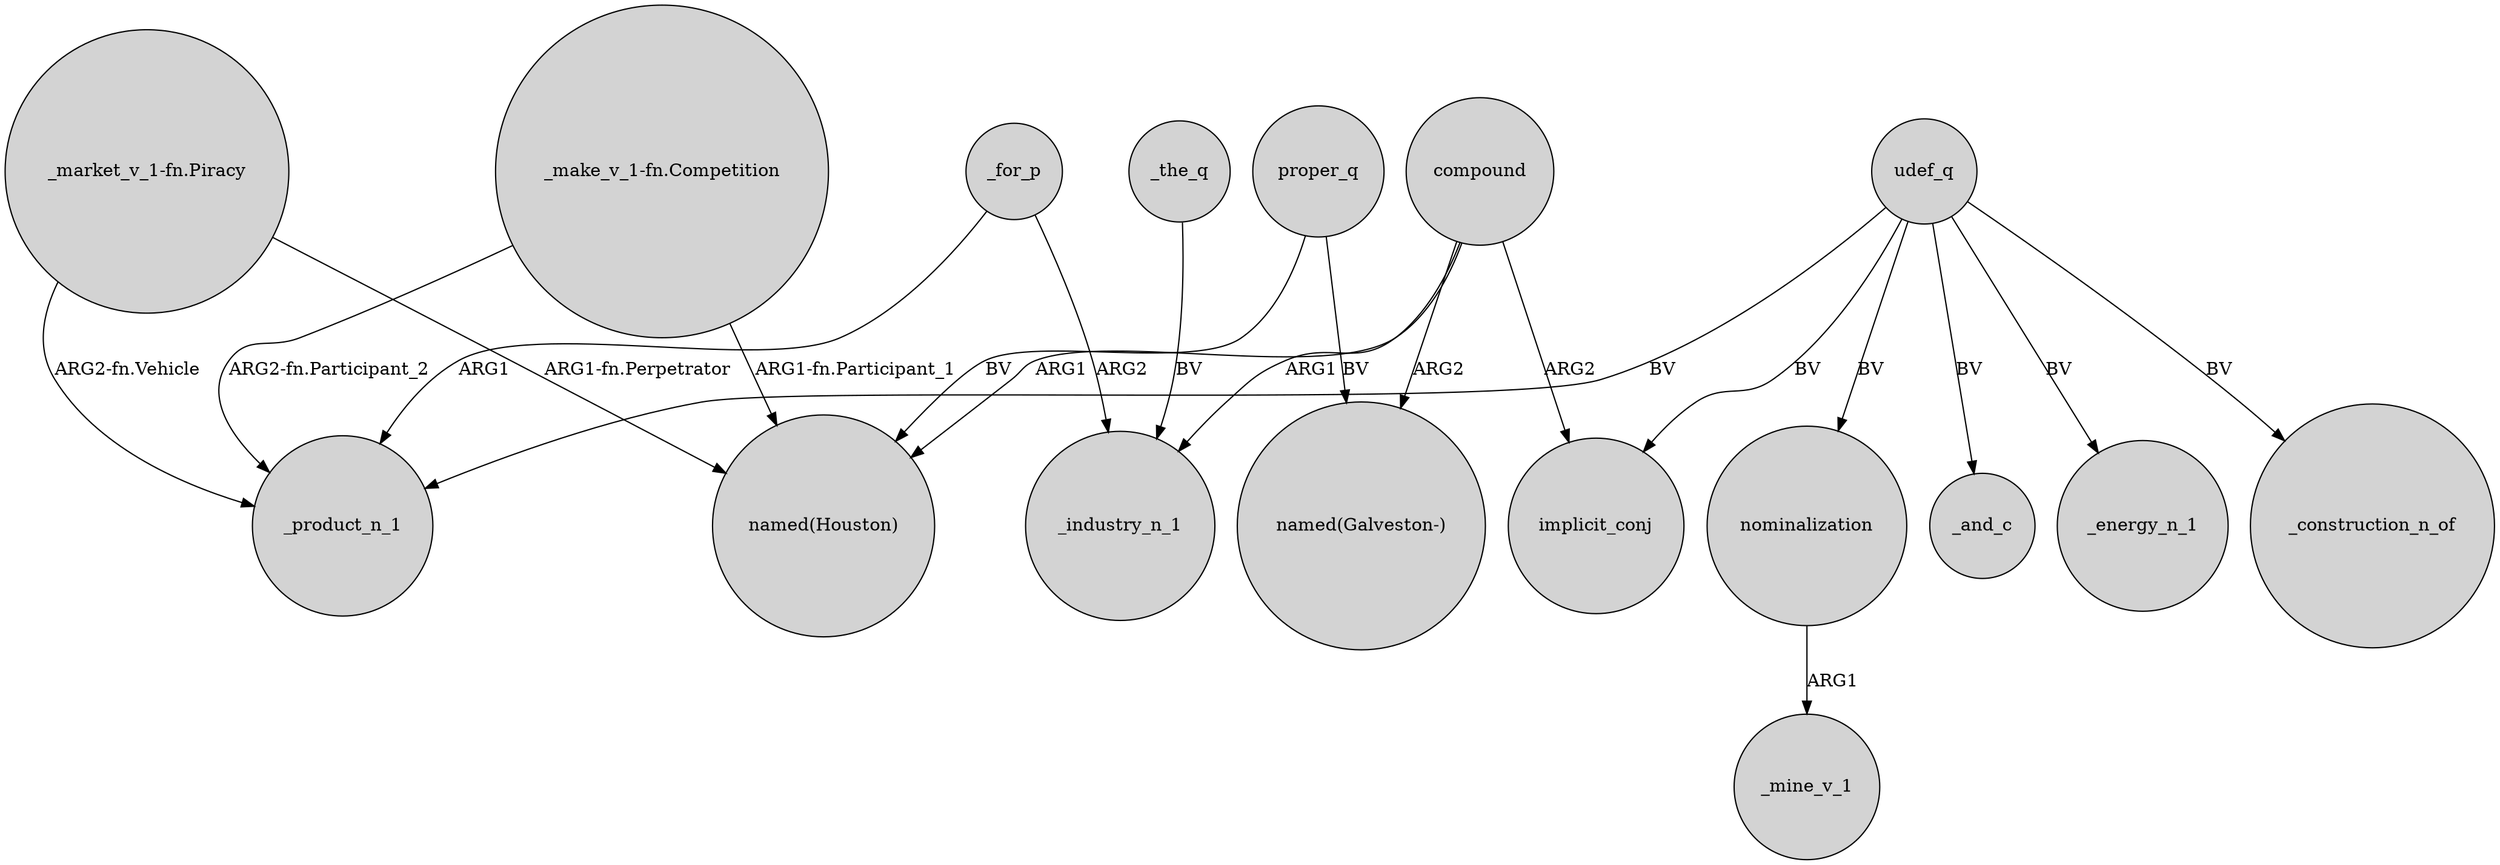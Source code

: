 digraph {
	node [shape=circle style=filled]
	"_market_v_1-fn.Piracy" -> _product_n_1 [label="ARG2-fn.Vehicle"]
	_for_p -> _product_n_1 [label=ARG1]
	udef_q -> nominalization [label=BV]
	udef_q -> _product_n_1 [label=BV]
	"_market_v_1-fn.Piracy" -> "named(Houston)" [label="ARG1-fn.Perpetrator"]
	udef_q -> _and_c [label=BV]
	"_make_v_1-fn.Competition" -> _product_n_1 [label="ARG2-fn.Participant_2"]
	compound -> implicit_conj [label=ARG2]
	compound -> _industry_n_1 [label=ARG1]
	udef_q -> _energy_n_1 [label=BV]
	proper_q -> "named(Houston)" [label=BV]
	compound -> "named(Houston)" [label=ARG1]
	compound -> "named(Galveston-)" [label=ARG2]
	nominalization -> _mine_v_1 [label=ARG1]
	proper_q -> "named(Galveston-)" [label=BV]
	udef_q -> _construction_n_of [label=BV]
	"_make_v_1-fn.Competition" -> "named(Houston)" [label="ARG1-fn.Participant_1"]
	_the_q -> _industry_n_1 [label=BV]
	udef_q -> implicit_conj [label=BV]
	_for_p -> _industry_n_1 [label=ARG2]
}
